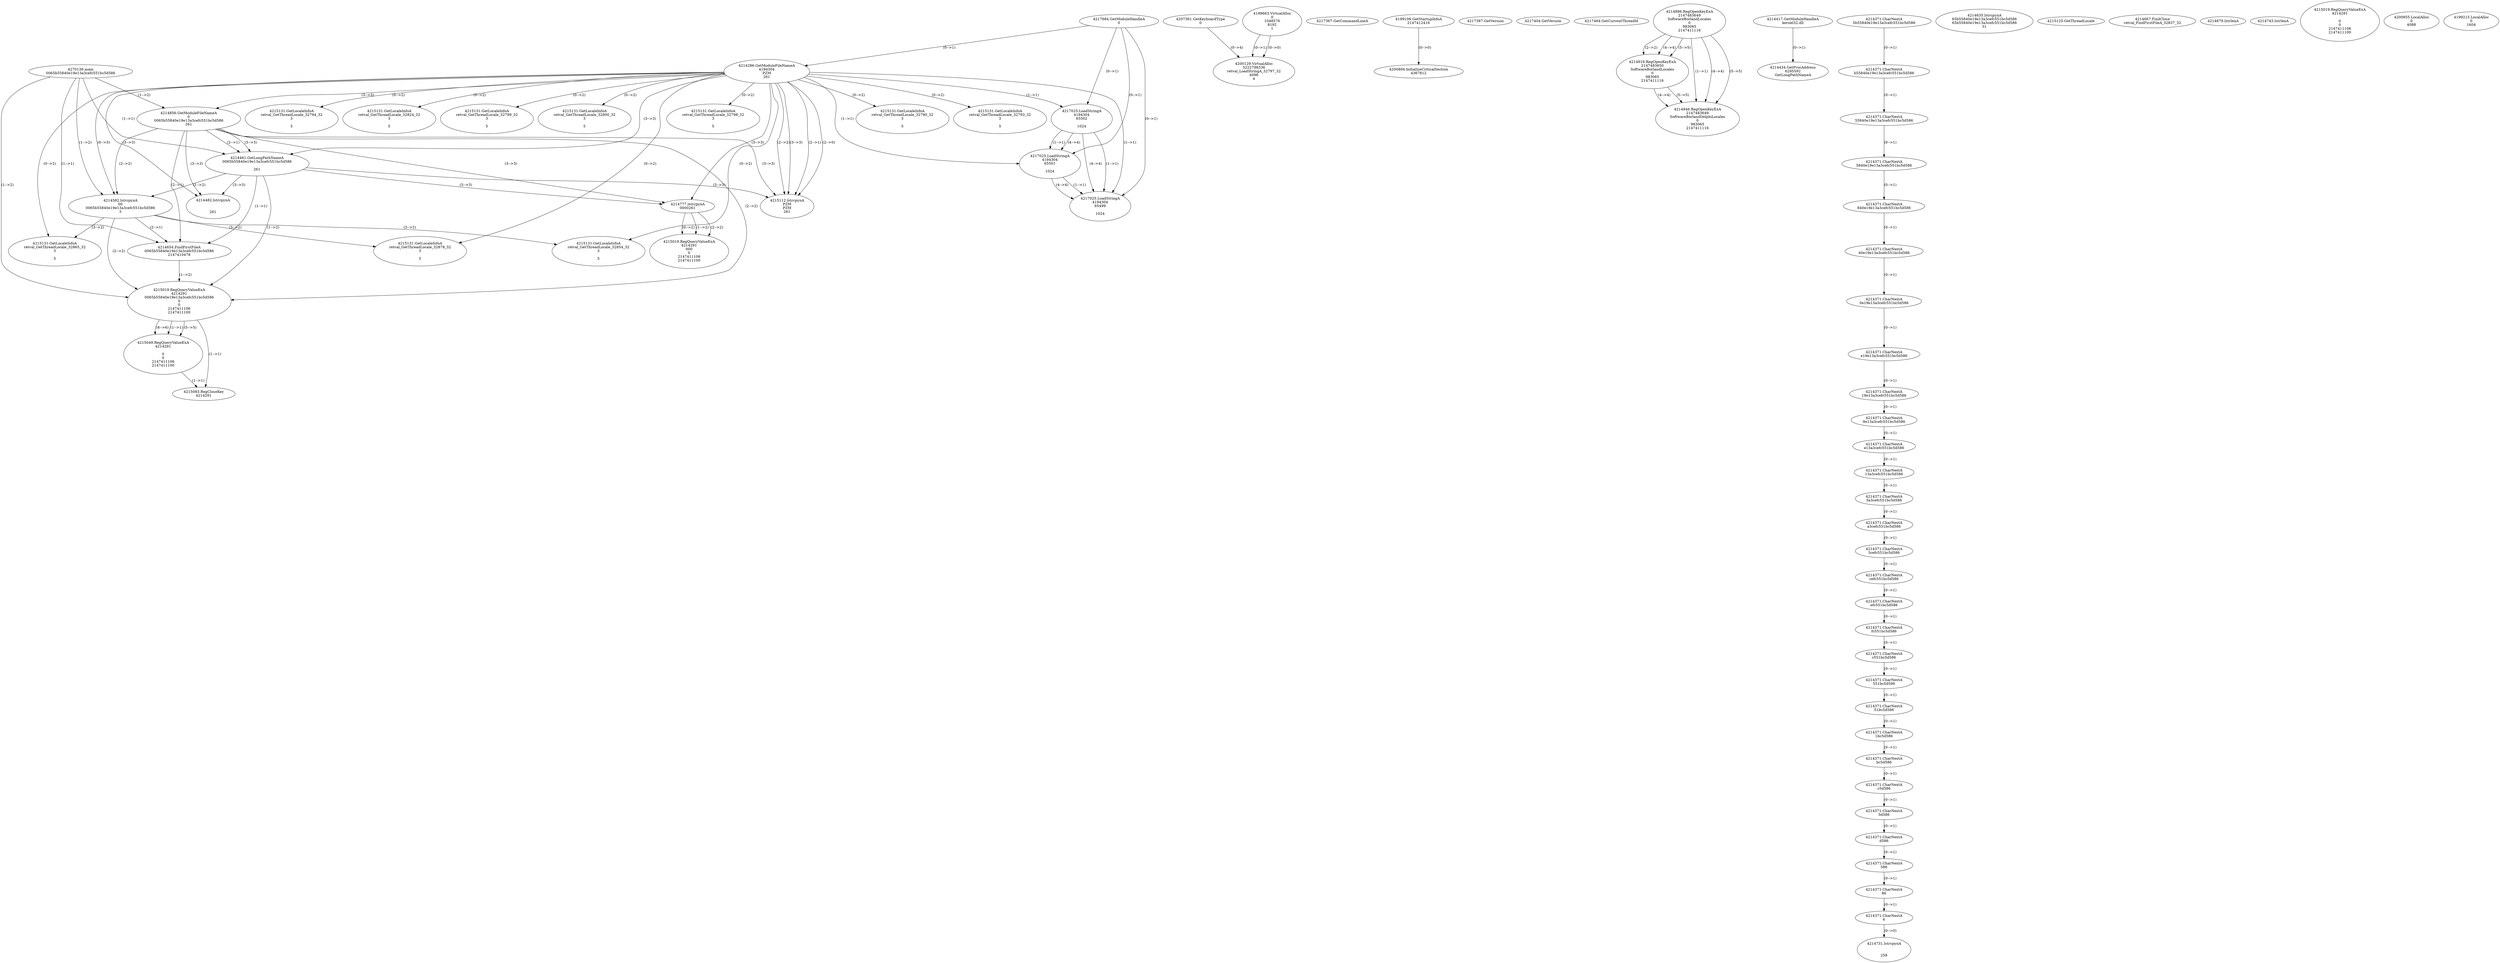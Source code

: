 // Global SCDG with merge call
digraph {
	0 [label="4270136.main
0065b55840e19e13a3cefc551bc5d586"]
	1 [label="4217684.GetModuleHandleA
0"]
	2 [label="4207361.GetKeyboardType
0"]
	3 [label="4217367.GetCommandLineA
"]
	4 [label="4199106.GetStartupInfoA
2147412416"]
	5 [label="4217387.GetVersion
"]
	6 [label="4217404.GetVersion
"]
	7 [label="4217464.GetCurrentThreadId
"]
	8 [label="4214286.GetModuleFileNameA
4194304
PZM
261"]
	1 -> 8 [label="(0-->1)"]
	9 [label="4214856.GetModuleFileNameA
0
0065b55840e19e13a3cefc551bc5d586
261"]
	0 -> 9 [label="(1-->2)"]
	8 -> 9 [label="(3-->3)"]
	10 [label="4214886.RegOpenKeyExA
2147483649
Software\Borland\Locales
0
983065
2147411116"]
	11 [label="4214916.RegOpenKeyExA
2147483650
Software\Borland\Locales
0
983065
2147411116"]
	10 -> 11 [label="(2-->2)"]
	10 -> 11 [label="(4-->4)"]
	10 -> 11 [label="(5-->5)"]
	12 [label="4214946.RegOpenKeyExA
2147483649
Software\Borland\Delphi\Locales
0
983065
2147411116"]
	10 -> 12 [label="(1-->1)"]
	10 -> 12 [label="(4-->4)"]
	11 -> 12 [label="(4-->4)"]
	10 -> 12 [label="(5-->5)"]
	11 -> 12 [label="(5-->5)"]
	13 [label="4214417.GetModuleHandleA
kernel32.dll"]
	14 [label="4214434.GetProcAddress
6295592
GetLongPathNameA"]
	13 -> 14 [label="(0-->1)"]
	15 [label="4214461.GetLongPathNameA
0065b55840e19e13a3cefc551bc5d586

261"]
	0 -> 15 [label="(1-->1)"]
	9 -> 15 [label="(2-->1)"]
	8 -> 15 [label="(3-->3)"]
	9 -> 15 [label="(3-->3)"]
	16 [label="4214582.lstrcpynA
00
0065b55840e19e13a3cefc551bc5d586
3"]
	0 -> 16 [label="(1-->2)"]
	9 -> 16 [label="(2-->2)"]
	15 -> 16 [label="(1-->2)"]
	8 -> 16 [label="(0-->3)"]
	17 [label="4214371.CharNextA
5b55840e19e13a3cefc551bc5d586"]
	18 [label="4214371.CharNextA
b55840e19e13a3cefc551bc5d586"]
	17 -> 18 [label="(0-->1)"]
	19 [label="4214371.CharNextA
55840e19e13a3cefc551bc5d586"]
	18 -> 19 [label="(0-->1)"]
	20 [label="4214371.CharNextA
5840e19e13a3cefc551bc5d586"]
	19 -> 20 [label="(0-->1)"]
	21 [label="4214371.CharNextA
840e19e13a3cefc551bc5d586"]
	20 -> 21 [label="(0-->1)"]
	22 [label="4214371.CharNextA
40e19e13a3cefc551bc5d586"]
	21 -> 22 [label="(0-->1)"]
	23 [label="4214371.CharNextA
0e19e13a3cefc551bc5d586"]
	22 -> 23 [label="(0-->1)"]
	24 [label="4214371.CharNextA
e19e13a3cefc551bc5d586"]
	23 -> 24 [label="(0-->1)"]
	25 [label="4214371.CharNextA
19e13a3cefc551bc5d586"]
	24 -> 25 [label="(0-->1)"]
	26 [label="4214371.CharNextA
9e13a3cefc551bc5d586"]
	25 -> 26 [label="(0-->1)"]
	27 [label="4214371.CharNextA
e13a3cefc551bc5d586"]
	26 -> 27 [label="(0-->1)"]
	28 [label="4214371.CharNextA
13a3cefc551bc5d586"]
	27 -> 28 [label="(0-->1)"]
	29 [label="4214371.CharNextA
3a3cefc551bc5d586"]
	28 -> 29 [label="(0-->1)"]
	30 [label="4214371.CharNextA
a3cefc551bc5d586"]
	29 -> 30 [label="(0-->1)"]
	31 [label="4214371.CharNextA
3cefc551bc5d586"]
	30 -> 31 [label="(0-->1)"]
	32 [label="4214371.CharNextA
cefc551bc5d586"]
	31 -> 32 [label="(0-->1)"]
	33 [label="4214371.CharNextA
efc551bc5d586"]
	32 -> 33 [label="(0-->1)"]
	34 [label="4214371.CharNextA
fc551bc5d586"]
	33 -> 34 [label="(0-->1)"]
	35 [label="4214371.CharNextA
c551bc5d586"]
	34 -> 35 [label="(0-->1)"]
	36 [label="4214371.CharNextA
551bc5d586"]
	35 -> 36 [label="(0-->1)"]
	37 [label="4214371.CharNextA
51bc5d586"]
	36 -> 37 [label="(0-->1)"]
	38 [label="4214371.CharNextA
1bc5d586"]
	37 -> 38 [label="(0-->1)"]
	39 [label="4214371.CharNextA
bc5d586"]
	38 -> 39 [label="(0-->1)"]
	40 [label="4214371.CharNextA
c5d586"]
	39 -> 40 [label="(0-->1)"]
	41 [label="4214371.CharNextA
5d586"]
	40 -> 41 [label="(0-->1)"]
	42 [label="4214371.CharNextA
d586"]
	41 -> 42 [label="(0-->1)"]
	43 [label="4214371.CharNextA
586"]
	42 -> 43 [label="(0-->1)"]
	44 [label="4214371.CharNextA
86"]
	43 -> 44 [label="(0-->1)"]
	45 [label="4214371.CharNextA
6"]
	44 -> 45 [label="(0-->1)"]
	46 [label="4214635.lstrcpynA
65b55840e19e13a3cefc551bc5d586
65b55840e19e13a3cefc551bc5d586
31"]
	47 [label="4214654.FindFirstFileA
0065b55840e19e13a3cefc551bc5d586
2147410478"]
	0 -> 47 [label="(1-->1)"]
	9 -> 47 [label="(2-->1)"]
	15 -> 47 [label="(1-->1)"]
	16 -> 47 [label="(2-->1)"]
	48 [label="4215019.RegQueryValueExA
4214291
0065b55840e19e13a3cefc551bc5d586
0
0
2147411106
2147411100"]
	0 -> 48 [label="(1-->2)"]
	9 -> 48 [label="(2-->2)"]
	15 -> 48 [label="(1-->2)"]
	16 -> 48 [label="(2-->2)"]
	47 -> 48 [label="(1-->2)"]
	49 [label="4215049.RegQueryValueExA
4214291

0
0
2147411106
2147411100"]
	48 -> 49 [label="(1-->1)"]
	48 -> 49 [label="(5-->5)"]
	48 -> 49 [label="(6-->6)"]
	50 [label="4215083.RegCloseKey
4214291"]
	48 -> 50 [label="(1-->1)"]
	49 -> 50 [label="(1-->1)"]
	51 [label="4215112.lstrcpynA
PZM
PZM
261"]
	8 -> 51 [label="(2-->1)"]
	8 -> 51 [label="(2-->2)"]
	8 -> 51 [label="(3-->3)"]
	9 -> 51 [label="(3-->3)"]
	15 -> 51 [label="(3-->3)"]
	8 -> 51 [label="(2-->0)"]
	52 [label="4215125.GetThreadLocale
"]
	53 [label="4215131.GetLocaleInfoA
retval_GetThreadLocale_32854_32
3

5"]
	8 -> 53 [label="(0-->2)"]
	16 -> 53 [label="(3-->2)"]
	54 [label="4217025.LoadStringA
4194304
65502

1024"]
	1 -> 54 [label="(0-->1)"]
	8 -> 54 [label="(1-->1)"]
	55 [label="4217025.LoadStringA
4194304
65501

1024"]
	1 -> 55 [label="(0-->1)"]
	8 -> 55 [label="(1-->1)"]
	54 -> 55 [label="(1-->1)"]
	54 -> 55 [label="(4-->4)"]
	56 [label="4217025.LoadStringA
4194304
65499

1024"]
	1 -> 56 [label="(0-->1)"]
	8 -> 56 [label="(1-->1)"]
	54 -> 56 [label="(1-->1)"]
	55 -> 56 [label="(1-->1)"]
	54 -> 56 [label="(4-->4)"]
	55 -> 56 [label="(4-->4)"]
	57 [label="4214667.FindClose
retval_FindFirstFileA_32837_32"]
	58 [label="4214679.lstrlenA
"]
	59 [label="4214731.lstrcpynA


258"]
	45 -> 59 [label="(0-->0)"]
	60 [label="4214743.lstrlenA
"]
	61 [label="4214777.lstrcpynA
00\
00\
261"]
	8 -> 61 [label="(3-->3)"]
	9 -> 61 [label="(3-->3)"]
	15 -> 61 [label="(3-->3)"]
	62 [label="4215019.RegQueryValueExA
4214291
00\
0
0
2147411106
2147411100"]
	61 -> 62 [label="(1-->2)"]
	61 -> 62 [label="(2-->2)"]
	61 -> 62 [label="(0-->2)"]
	63 [label="4215131.GetLocaleInfoA
retval_GetThreadLocale_32878_32
3

5"]
	8 -> 63 [label="(0-->2)"]
	16 -> 63 [label="(3-->2)"]
	64 [label="4214482.lstrcpynA


261"]
	8 -> 64 [label="(3-->3)"]
	9 -> 64 [label="(3-->3)"]
	15 -> 64 [label="(3-->3)"]
	65 [label="4215019.RegQueryValueExA
4214291

0
0
2147411106
2147411100"]
	66 [label="4215131.GetLocaleInfoA
retval_GetThreadLocale_32790_32
3

5"]
	8 -> 66 [label="(0-->2)"]
	67 [label="4200894.InitializeCriticalSection
4367812"]
	4 -> 67 [label="(0-->0)"]
	68 [label="4200955.LocalAlloc
0
4088"]
	69 [label="4199663.VirtualAlloc
0
1048576
8192
1"]
	70 [label="4199215.LocalAlloc
0
1604"]
	71 [label="4200129.VirtualAlloc
3222798336
retval_LoadStringA_32797_32
4096
4"]
	69 -> 71 [label="(0-->1)"]
	2 -> 71 [label="(0-->4)"]
	69 -> 71 [label="(0-->0)"]
	72 [label="4215131.GetLocaleInfoA
retval_GetThreadLocale_32793_32
3

5"]
	8 -> 72 [label="(0-->2)"]
	73 [label="4215131.GetLocaleInfoA
retval_GetThreadLocale_32794_32
3

5"]
	8 -> 73 [label="(0-->2)"]
	74 [label="4215131.GetLocaleInfoA
retval_GetThreadLocale_32824_32
3

5"]
	8 -> 74 [label="(0-->2)"]
	75 [label="4215131.GetLocaleInfoA
retval_GetThreadLocale_32799_32
3

5"]
	8 -> 75 [label="(0-->2)"]
	76 [label="4215131.GetLocaleInfoA
retval_GetThreadLocale_32800_32
3

5"]
	8 -> 76 [label="(0-->2)"]
	77 [label="4215131.GetLocaleInfoA
retval_GetThreadLocale_32865_32
3

5"]
	8 -> 77 [label="(0-->2)"]
	16 -> 77 [label="(3-->2)"]
	78 [label="4215131.GetLocaleInfoA
retval_GetThreadLocale_32798_32
3

5"]
	8 -> 78 [label="(0-->2)"]
}
